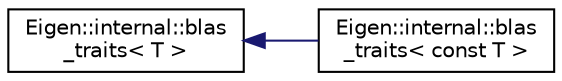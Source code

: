 digraph "Graphical Class Hierarchy"
{
  edge [fontname="Helvetica",fontsize="10",labelfontname="Helvetica",labelfontsize="10"];
  node [fontname="Helvetica",fontsize="10",shape=record];
  rankdir="LR";
  Node1 [label="Eigen::internal::blas\l_traits\< T \>",height=0.2,width=0.4,color="black", fillcolor="white", style="filled",URL="$struct_eigen_1_1internal_1_1blas__traits.html"];
  Node1 -> Node2 [dir="back",color="midnightblue",fontsize="10",style="solid",fontname="Helvetica"];
  Node2 [label="Eigen::internal::blas\l_traits\< const T \>",height=0.2,width=0.4,color="black", fillcolor="white", style="filled",URL="$struct_eigen_1_1internal_1_1blas__traits_3_01const_01_t_01_4.html"];
}
